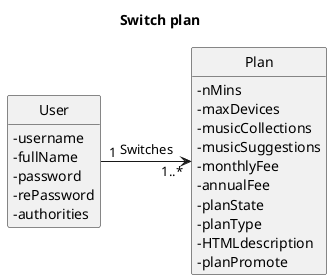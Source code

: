 @startuml
'https://plantuml.com/class-diagram
hide circle
skinparam classAttributeIconSize 0
hide methods

title Switch plan

class Plan{
    -nMins
    -maxDevices
    -musicCollections
    -musicSuggestions
    -monthlyFee
    -annualFee
    -planState
    -planType
    -HTMLdescription
    -planPromote
   }

class User{
    -username
    -fullName
    -password
    -rePassword
    -authorities
}

User "1" -right--> "1..*" Plan: Switches

@enduml